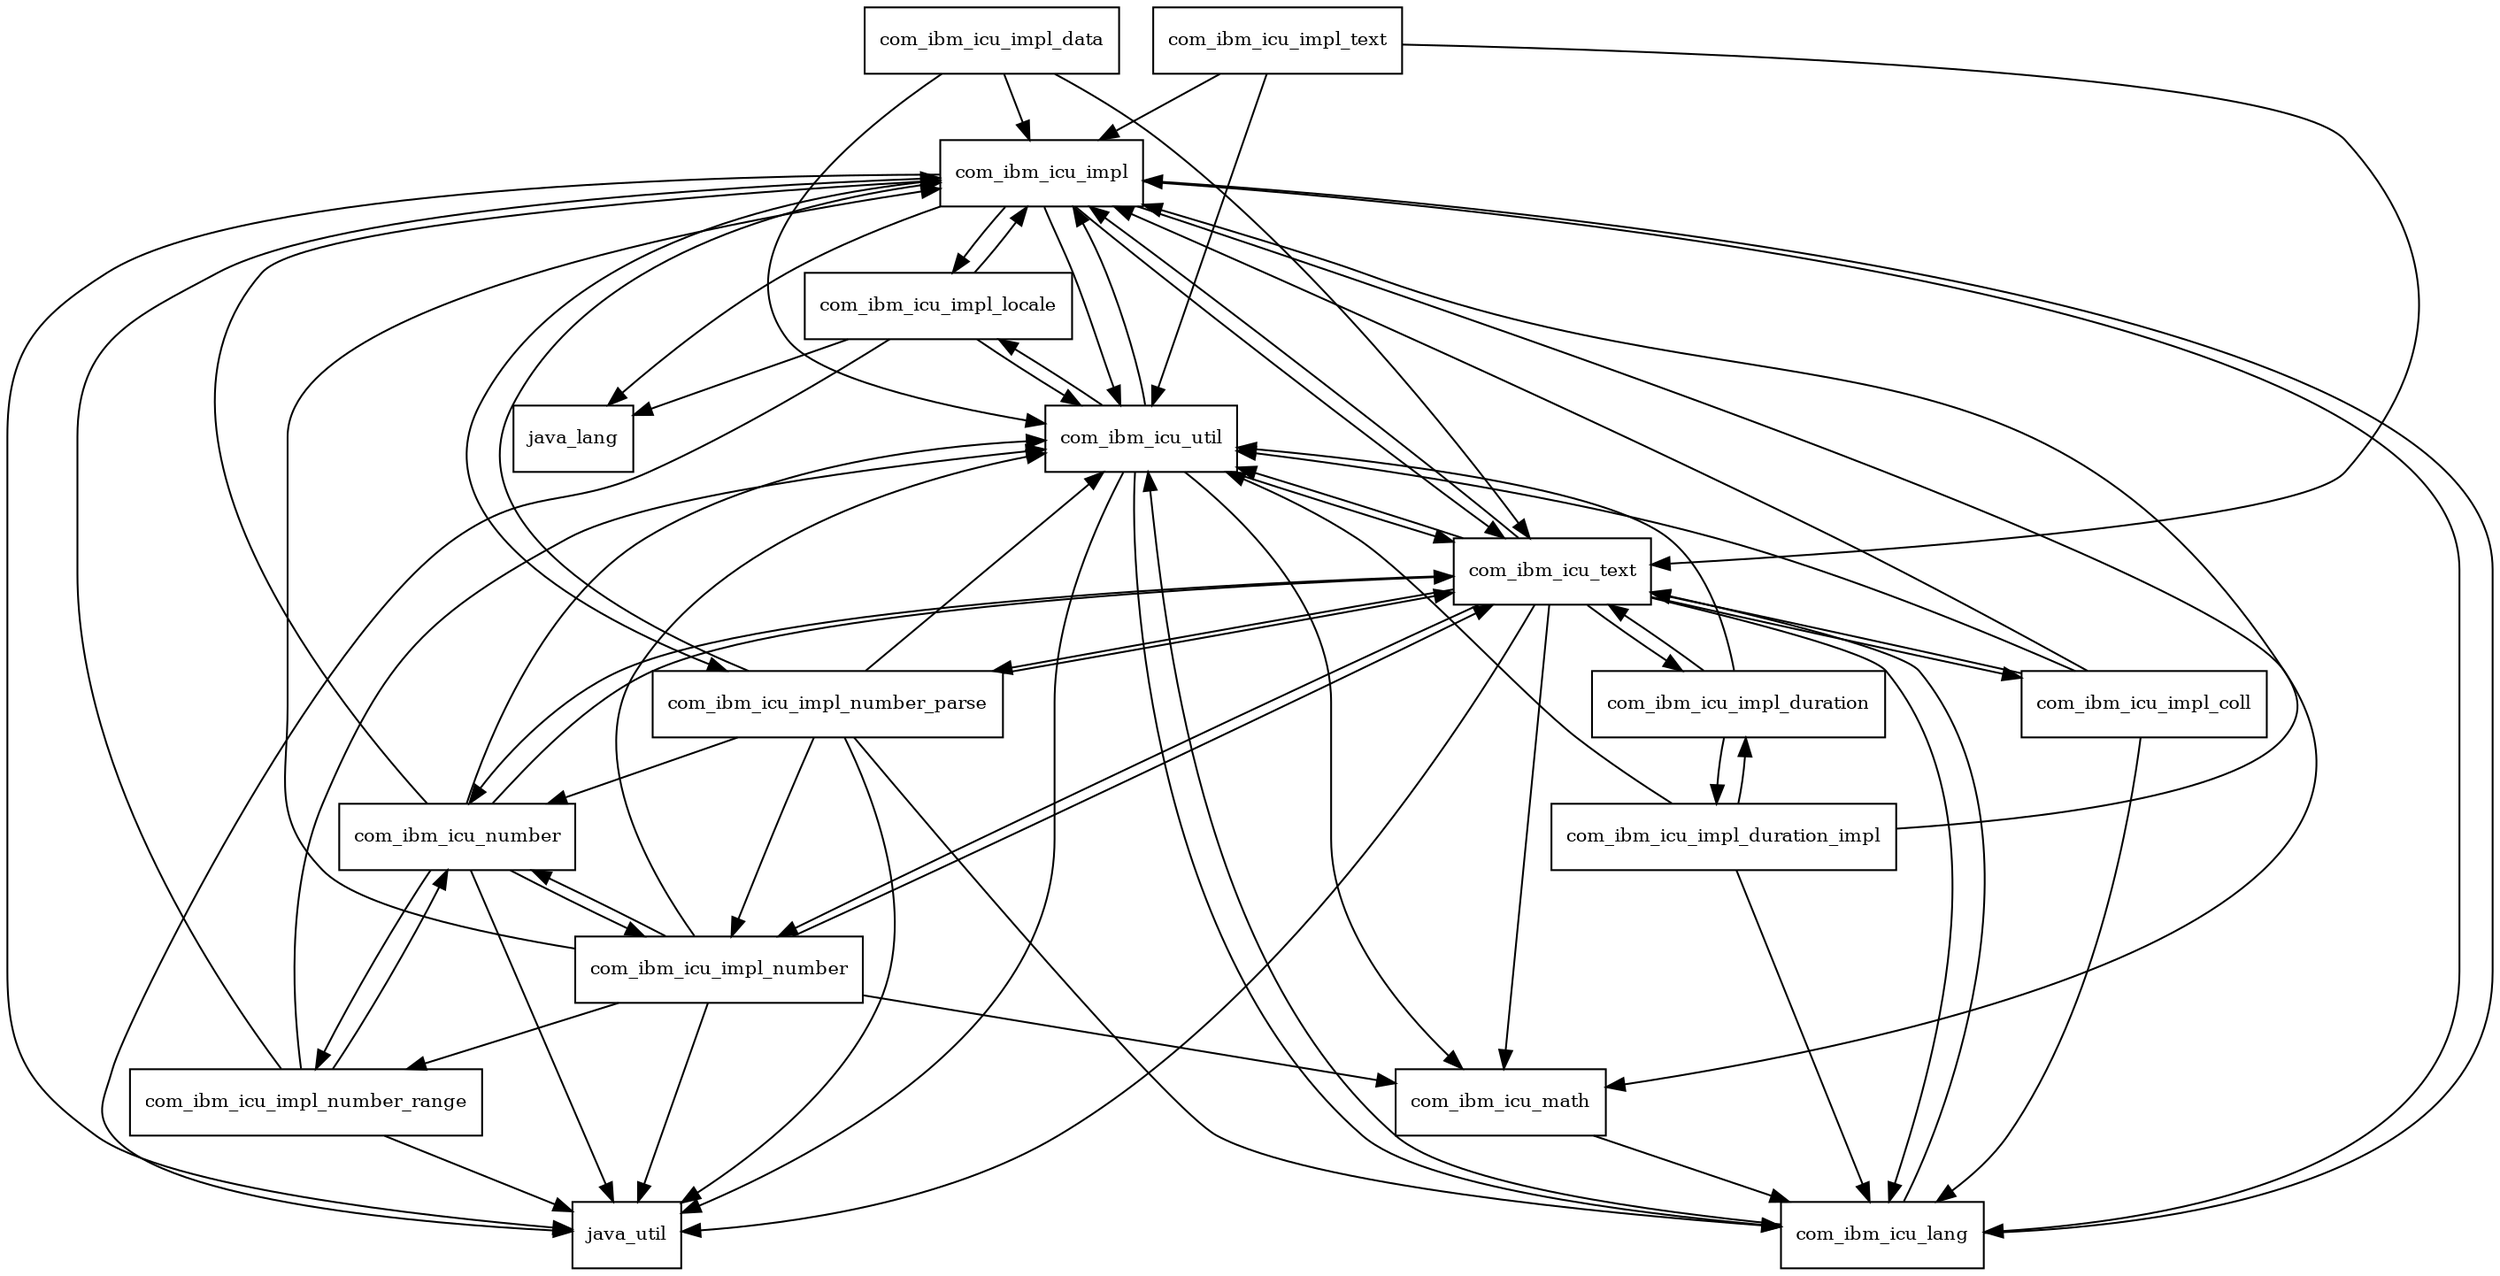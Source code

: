 digraph icu4j_64_2_package_dependencies {
  node [shape = box, fontsize=10.0];
  com_ibm_icu_impl -> com_ibm_icu_impl_locale;
  com_ibm_icu_impl -> com_ibm_icu_impl_number_parse;
  com_ibm_icu_impl -> com_ibm_icu_lang;
  com_ibm_icu_impl -> com_ibm_icu_math;
  com_ibm_icu_impl -> com_ibm_icu_text;
  com_ibm_icu_impl -> com_ibm_icu_util;
  com_ibm_icu_impl -> java_lang;
  com_ibm_icu_impl -> java_util;
  com_ibm_icu_impl_coll -> com_ibm_icu_impl;
  com_ibm_icu_impl_coll -> com_ibm_icu_lang;
  com_ibm_icu_impl_coll -> com_ibm_icu_text;
  com_ibm_icu_impl_coll -> com_ibm_icu_util;
  com_ibm_icu_impl_data -> com_ibm_icu_impl;
  com_ibm_icu_impl_data -> com_ibm_icu_text;
  com_ibm_icu_impl_data -> com_ibm_icu_util;
  com_ibm_icu_impl_duration -> com_ibm_icu_impl_duration_impl;
  com_ibm_icu_impl_duration -> com_ibm_icu_text;
  com_ibm_icu_impl_duration -> com_ibm_icu_util;
  com_ibm_icu_impl_duration_impl -> com_ibm_icu_impl;
  com_ibm_icu_impl_duration_impl -> com_ibm_icu_impl_duration;
  com_ibm_icu_impl_duration_impl -> com_ibm_icu_lang;
  com_ibm_icu_impl_duration_impl -> com_ibm_icu_util;
  com_ibm_icu_impl_locale -> com_ibm_icu_impl;
  com_ibm_icu_impl_locale -> com_ibm_icu_util;
  com_ibm_icu_impl_locale -> java_lang;
  com_ibm_icu_impl_locale -> java_util;
  com_ibm_icu_impl_number -> com_ibm_icu_impl;
  com_ibm_icu_impl_number -> com_ibm_icu_impl_number_range;
  com_ibm_icu_impl_number -> com_ibm_icu_math;
  com_ibm_icu_impl_number -> com_ibm_icu_number;
  com_ibm_icu_impl_number -> com_ibm_icu_text;
  com_ibm_icu_impl_number -> com_ibm_icu_util;
  com_ibm_icu_impl_number -> java_util;
  com_ibm_icu_impl_number_parse -> com_ibm_icu_impl;
  com_ibm_icu_impl_number_parse -> com_ibm_icu_impl_number;
  com_ibm_icu_impl_number_parse -> com_ibm_icu_lang;
  com_ibm_icu_impl_number_parse -> com_ibm_icu_number;
  com_ibm_icu_impl_number_parse -> com_ibm_icu_text;
  com_ibm_icu_impl_number_parse -> com_ibm_icu_util;
  com_ibm_icu_impl_number_parse -> java_util;
  com_ibm_icu_impl_number_range -> com_ibm_icu_impl;
  com_ibm_icu_impl_number_range -> com_ibm_icu_number;
  com_ibm_icu_impl_number_range -> com_ibm_icu_util;
  com_ibm_icu_impl_number_range -> java_util;
  com_ibm_icu_impl_text -> com_ibm_icu_impl;
  com_ibm_icu_impl_text -> com_ibm_icu_text;
  com_ibm_icu_impl_text -> com_ibm_icu_util;
  com_ibm_icu_lang -> com_ibm_icu_impl;
  com_ibm_icu_lang -> com_ibm_icu_text;
  com_ibm_icu_lang -> com_ibm_icu_util;
  com_ibm_icu_math -> com_ibm_icu_lang;
  com_ibm_icu_number -> com_ibm_icu_impl;
  com_ibm_icu_number -> com_ibm_icu_impl_number;
  com_ibm_icu_number -> com_ibm_icu_impl_number_range;
  com_ibm_icu_number -> com_ibm_icu_text;
  com_ibm_icu_number -> com_ibm_icu_util;
  com_ibm_icu_number -> java_util;
  com_ibm_icu_text -> com_ibm_icu_impl;
  com_ibm_icu_text -> com_ibm_icu_impl_coll;
  com_ibm_icu_text -> com_ibm_icu_impl_duration;
  com_ibm_icu_text -> com_ibm_icu_impl_number;
  com_ibm_icu_text -> com_ibm_icu_impl_number_parse;
  com_ibm_icu_text -> com_ibm_icu_lang;
  com_ibm_icu_text -> com_ibm_icu_math;
  com_ibm_icu_text -> com_ibm_icu_number;
  com_ibm_icu_text -> com_ibm_icu_util;
  com_ibm_icu_text -> java_util;
  com_ibm_icu_util -> com_ibm_icu_impl;
  com_ibm_icu_util -> com_ibm_icu_impl_locale;
  com_ibm_icu_util -> com_ibm_icu_lang;
  com_ibm_icu_util -> com_ibm_icu_math;
  com_ibm_icu_util -> com_ibm_icu_text;
  com_ibm_icu_util -> java_util;
}
